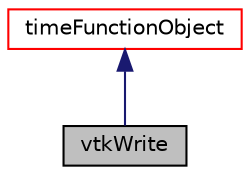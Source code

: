 digraph "vtkWrite"
{
  bgcolor="transparent";
  edge [fontname="Helvetica",fontsize="10",labelfontname="Helvetica",labelfontsize="10"];
  node [fontname="Helvetica",fontsize="10",shape=record];
  Node1 [label="vtkWrite",height=0.2,width=0.4,color="black", fillcolor="grey75", style="filled" fontcolor="black"];
  Node2 -> Node1 [dir="back",color="midnightblue",fontsize="10",style="solid",fontname="Helvetica"];
  Node2 [label="timeFunctionObject",height=0.2,width=0.4,color="red",URL="$classFoam_1_1functionObjects_1_1timeFunctionObject.html",tooltip="Virtual base class for function objects with a reference to Time. "];
}
